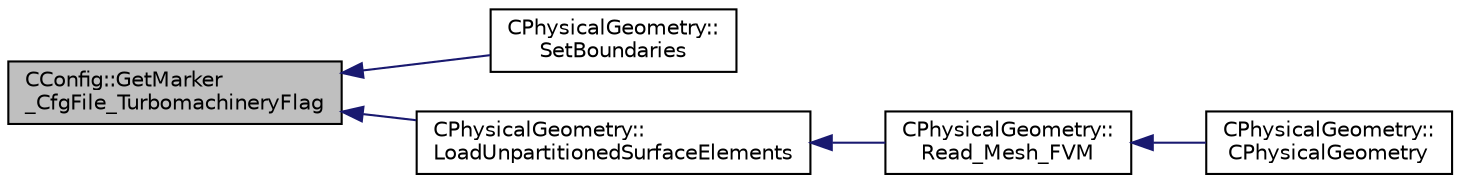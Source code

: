 digraph "CConfig::GetMarker_CfgFile_TurbomachineryFlag"
{
  edge [fontname="Helvetica",fontsize="10",labelfontname="Helvetica",labelfontsize="10"];
  node [fontname="Helvetica",fontsize="10",shape=record];
  rankdir="LR";
  Node7265 [label="CConfig::GetMarker\l_CfgFile_TurbomachineryFlag",height=0.2,width=0.4,color="black", fillcolor="grey75", style="filled", fontcolor="black"];
  Node7265 -> Node7266 [dir="back",color="midnightblue",fontsize="10",style="solid",fontname="Helvetica"];
  Node7266 [label="CPhysicalGeometry::\lSetBoundaries",height=0.2,width=0.4,color="black", fillcolor="white", style="filled",URL="$class_c_physical_geometry.html#a1350e4d05928db566e3d14fa5dc2587a",tooltip="Set the send receive boundaries of the grid. "];
  Node7265 -> Node7267 [dir="back",color="midnightblue",fontsize="10",style="solid",fontname="Helvetica"];
  Node7267 [label="CPhysicalGeometry::\lLoadUnpartitionedSurfaceElements",height=0.2,width=0.4,color="black", fillcolor="white", style="filled",URL="$class_c_physical_geometry.html#a23692062ec01893ef6b5ae53fcbbf022",tooltip="Loads the boundary elements (markers) from the mesh reader object into the primal element data struct..."];
  Node7267 -> Node7268 [dir="back",color="midnightblue",fontsize="10",style="solid",fontname="Helvetica"];
  Node7268 [label="CPhysicalGeometry::\lRead_Mesh_FVM",height=0.2,width=0.4,color="black", fillcolor="white", style="filled",URL="$class_c_physical_geometry.html#ad4096218a43c6a5ec4c56576c0c30e5b",tooltip="Reads the geometry of the grid and adjust the boundary conditions with the configuration file in para..."];
  Node7268 -> Node7269 [dir="back",color="midnightblue",fontsize="10",style="solid",fontname="Helvetica"];
  Node7269 [label="CPhysicalGeometry::\lCPhysicalGeometry",height=0.2,width=0.4,color="black", fillcolor="white", style="filled",URL="$class_c_physical_geometry.html#a075a737b341a64de5463ddd41096692e",tooltip="Reads the geometry of the grid and adjust the boundary conditions with the configuration file..."];
}

